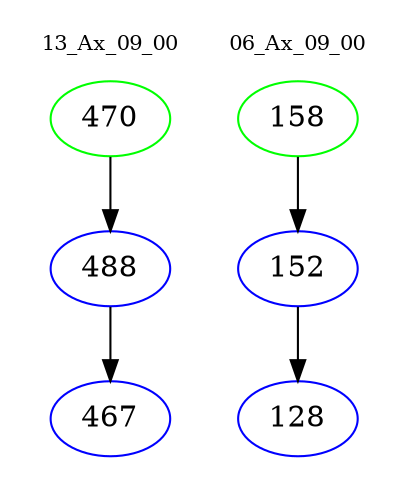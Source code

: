 digraph{
subgraph cluster_0 {
color = white
label = "13_Ax_09_00";
fontsize=10;
T0_470 [label="470", color="green"]
T0_470 -> T0_488 [color="black"]
T0_488 [label="488", color="blue"]
T0_488 -> T0_467 [color="black"]
T0_467 [label="467", color="blue"]
}
subgraph cluster_1 {
color = white
label = "06_Ax_09_00";
fontsize=10;
T1_158 [label="158", color="green"]
T1_158 -> T1_152 [color="black"]
T1_152 [label="152", color="blue"]
T1_152 -> T1_128 [color="black"]
T1_128 [label="128", color="blue"]
}
}
